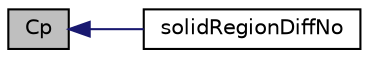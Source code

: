 digraph "Cp"
{
  bgcolor="transparent";
  edge [fontname="Helvetica",fontsize="10",labelfontname="Helvetica",labelfontsize="10"];
  node [fontname="Helvetica",fontsize="10",shape=record];
  rankdir="LR";
  Node1496 [label="Cp",height=0.2,width=0.4,color="black", fillcolor="grey75", style="filled", fontcolor="black"];
  Node1496 -> Node1497 [dir="back",color="midnightblue",fontsize="10",style="solid",fontname="Helvetica"];
  Node1497 [label="solidRegionDiffNo",height=0.2,width=0.4,color="black",URL="$a30053.html#a13b515b67177488efbd8bb27dd569939",tooltip="Mean diffusion number of the solid region. "];
}
